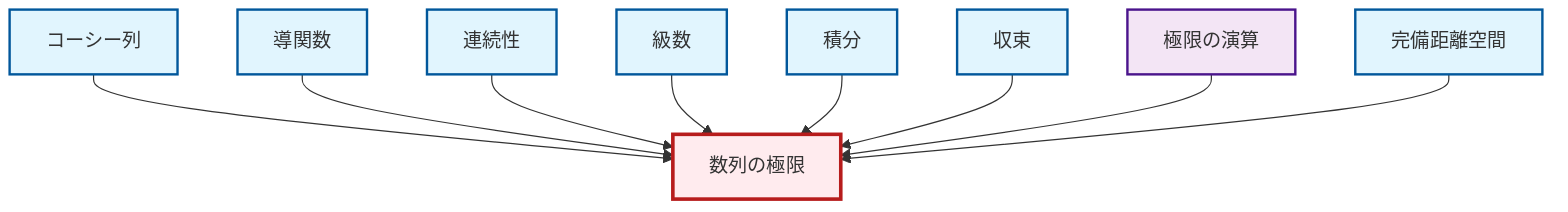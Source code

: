 graph TD
    classDef definition fill:#e1f5fe,stroke:#01579b,stroke-width:2px
    classDef theorem fill:#f3e5f5,stroke:#4a148c,stroke-width:2px
    classDef axiom fill:#fff3e0,stroke:#e65100,stroke-width:2px
    classDef example fill:#e8f5e9,stroke:#1b5e20,stroke-width:2px
    classDef current fill:#ffebee,stroke:#b71c1c,stroke-width:3px
    def-cauchy-sequence["コーシー列"]:::definition
    def-continuity["連続性"]:::definition
    def-convergence["収束"]:::definition
    def-integral["積分"]:::definition
    def-complete-metric-space["完備距離空間"]:::definition
    def-series["級数"]:::definition
    def-derivative["導関数"]:::definition
    thm-limit-arithmetic["極限の演算"]:::theorem
    def-limit["数列の極限"]:::definition
    def-cauchy-sequence --> def-limit
    def-derivative --> def-limit
    def-continuity --> def-limit
    def-series --> def-limit
    def-integral --> def-limit
    def-convergence --> def-limit
    thm-limit-arithmetic --> def-limit
    def-complete-metric-space --> def-limit
    class def-limit current